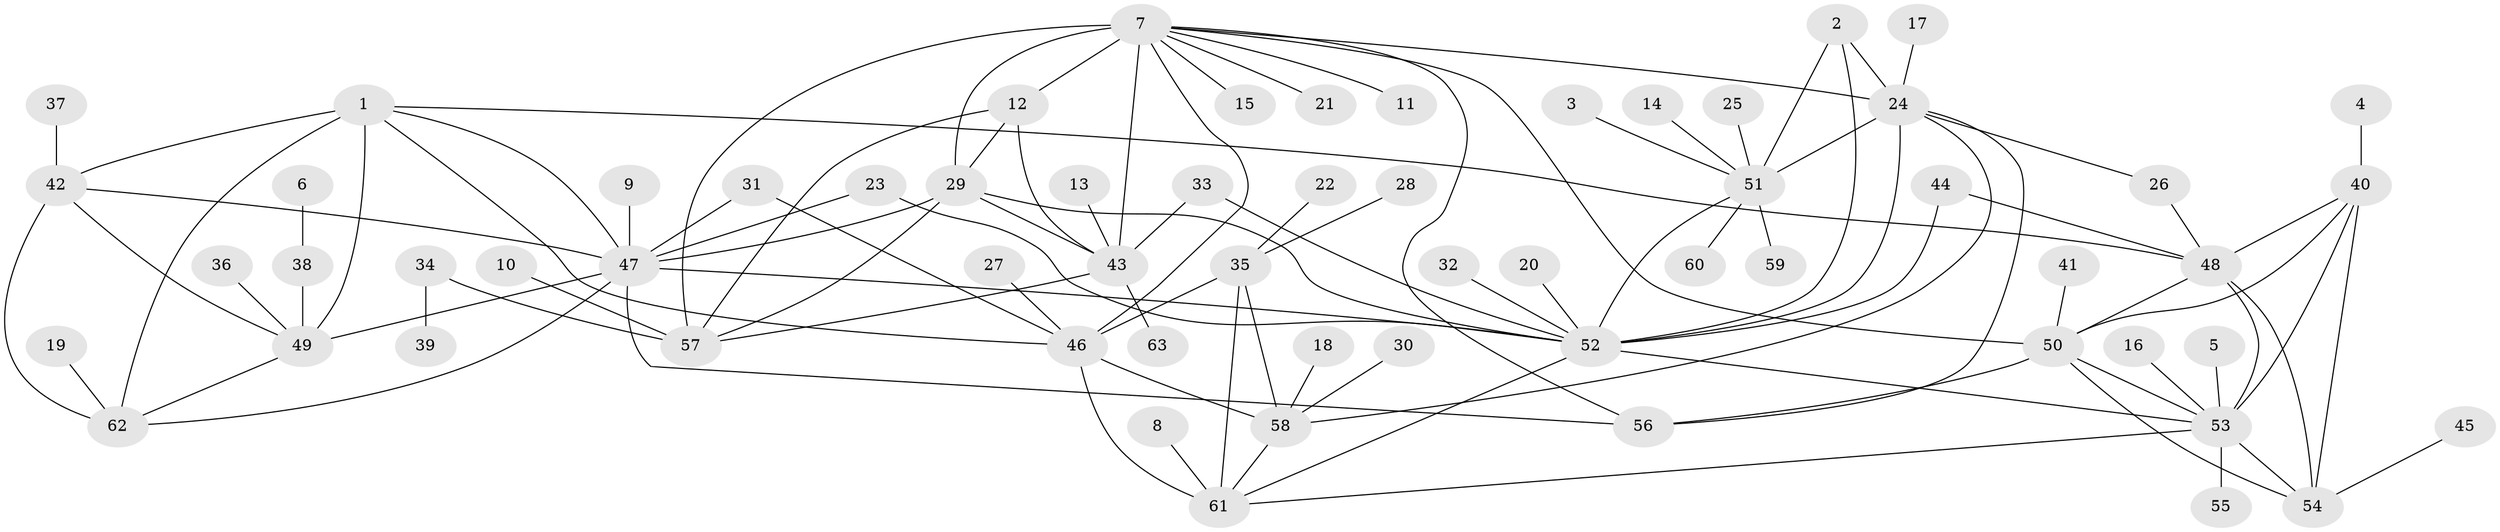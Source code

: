 // original degree distribution, {12: 0.024390243902439025, 6: 0.032520325203252036, 9: 0.056910569105691054, 10: 0.032520325203252036, 7: 0.032520325203252036, 5: 0.024390243902439025, 8: 0.032520325203252036, 15: 0.008130081300813009, 1: 0.5691056910569106, 4: 0.024390243902439025, 2: 0.15447154471544716, 3: 0.008130081300813009}
// Generated by graph-tools (version 1.1) at 2025/26/03/09/25 03:26:45]
// undirected, 63 vertices, 102 edges
graph export_dot {
graph [start="1"]
  node [color=gray90,style=filled];
  1;
  2;
  3;
  4;
  5;
  6;
  7;
  8;
  9;
  10;
  11;
  12;
  13;
  14;
  15;
  16;
  17;
  18;
  19;
  20;
  21;
  22;
  23;
  24;
  25;
  26;
  27;
  28;
  29;
  30;
  31;
  32;
  33;
  34;
  35;
  36;
  37;
  38;
  39;
  40;
  41;
  42;
  43;
  44;
  45;
  46;
  47;
  48;
  49;
  50;
  51;
  52;
  53;
  54;
  55;
  56;
  57;
  58;
  59;
  60;
  61;
  62;
  63;
  1 -- 42 [weight=2.0];
  1 -- 46 [weight=1.0];
  1 -- 47 [weight=2.0];
  1 -- 48 [weight=1.0];
  1 -- 49 [weight=2.0];
  1 -- 62 [weight=2.0];
  2 -- 24 [weight=4.0];
  2 -- 51 [weight=2.0];
  2 -- 52 [weight=2.0];
  3 -- 51 [weight=1.0];
  4 -- 40 [weight=1.0];
  5 -- 53 [weight=1.0];
  6 -- 38 [weight=1.0];
  7 -- 11 [weight=1.0];
  7 -- 12 [weight=2.0];
  7 -- 15 [weight=1.0];
  7 -- 21 [weight=1.0];
  7 -- 24 [weight=1.0];
  7 -- 29 [weight=2.0];
  7 -- 43 [weight=2.0];
  7 -- 46 [weight=1.0];
  7 -- 50 [weight=1.0];
  7 -- 56 [weight=1.0];
  7 -- 57 [weight=2.0];
  8 -- 61 [weight=1.0];
  9 -- 47 [weight=1.0];
  10 -- 57 [weight=1.0];
  12 -- 29 [weight=1.0];
  12 -- 43 [weight=1.0];
  12 -- 57 [weight=1.0];
  13 -- 43 [weight=1.0];
  14 -- 51 [weight=1.0];
  16 -- 53 [weight=1.0];
  17 -- 24 [weight=1.0];
  18 -- 58 [weight=1.0];
  19 -- 62 [weight=1.0];
  20 -- 52 [weight=1.0];
  22 -- 35 [weight=1.0];
  23 -- 47 [weight=1.0];
  23 -- 52 [weight=1.0];
  24 -- 26 [weight=1.0];
  24 -- 51 [weight=2.0];
  24 -- 52 [weight=2.0];
  24 -- 56 [weight=1.0];
  24 -- 58 [weight=1.0];
  25 -- 51 [weight=1.0];
  26 -- 48 [weight=1.0];
  27 -- 46 [weight=1.0];
  28 -- 35 [weight=1.0];
  29 -- 43 [weight=1.0];
  29 -- 47 [weight=1.0];
  29 -- 52 [weight=1.0];
  29 -- 57 [weight=1.0];
  30 -- 58 [weight=1.0];
  31 -- 46 [weight=1.0];
  31 -- 47 [weight=1.0];
  32 -- 52 [weight=1.0];
  33 -- 43 [weight=1.0];
  33 -- 52 [weight=1.0];
  34 -- 39 [weight=1.0];
  34 -- 57 [weight=1.0];
  35 -- 46 [weight=2.0];
  35 -- 58 [weight=1.0];
  35 -- 61 [weight=2.0];
  36 -- 49 [weight=1.0];
  37 -- 42 [weight=1.0];
  38 -- 49 [weight=1.0];
  40 -- 48 [weight=1.0];
  40 -- 50 [weight=1.0];
  40 -- 53 [weight=2.0];
  40 -- 54 [weight=1.0];
  41 -- 50 [weight=1.0];
  42 -- 47 [weight=1.0];
  42 -- 49 [weight=1.0];
  42 -- 62 [weight=1.0];
  43 -- 57 [weight=1.0];
  43 -- 63 [weight=1.0];
  44 -- 48 [weight=1.0];
  44 -- 52 [weight=1.0];
  45 -- 54 [weight=1.0];
  46 -- 58 [weight=2.0];
  46 -- 61 [weight=4.0];
  47 -- 49 [weight=1.0];
  47 -- 52 [weight=1.0];
  47 -- 56 [weight=1.0];
  47 -- 62 [weight=1.0];
  48 -- 50 [weight=1.0];
  48 -- 53 [weight=2.0];
  48 -- 54 [weight=1.0];
  49 -- 62 [weight=1.0];
  50 -- 53 [weight=2.0];
  50 -- 54 [weight=1.0];
  50 -- 56 [weight=1.0];
  51 -- 52 [weight=1.0];
  51 -- 59 [weight=1.0];
  51 -- 60 [weight=1.0];
  52 -- 53 [weight=1.0];
  52 -- 61 [weight=1.0];
  53 -- 54 [weight=2.0];
  53 -- 55 [weight=1.0];
  53 -- 61 [weight=1.0];
  58 -- 61 [weight=2.0];
}
